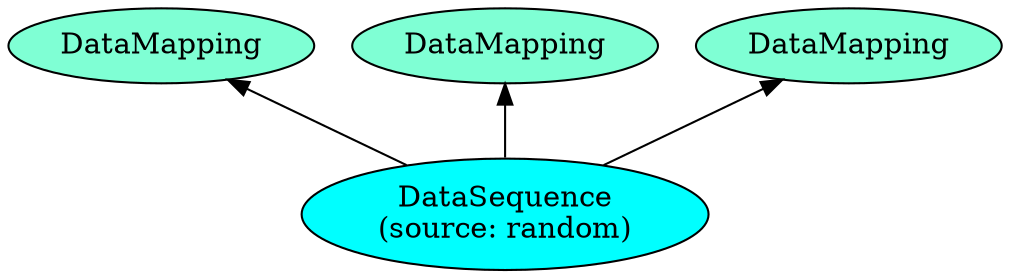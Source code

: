 digraph Network {
    rankdir=BT;
    d0 [label="DataSequence\n(source: random)", style="filled", fillcolor="#00FFFF"];
    d1 [label="DataMapping", style="filled", fillcolor="#7FFFD4"];
    d2 [label="DataMapping", style="filled", fillcolor="#7FFFD4"];
    d3 [label="DataMapping", style="filled", fillcolor="#7FFFD4"];
    d0 -> d1;
    d0 -> d2;
    d0 -> d3;
}
